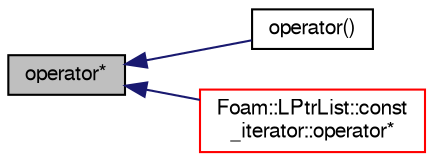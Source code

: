 digraph "operator*"
{
  bgcolor="transparent";
  edge [fontname="FreeSans",fontsize="10",labelfontname="FreeSans",labelfontsize="10"];
  node [fontname="FreeSans",fontsize="10",shape=record];
  rankdir="LR";
  Node1 [label="operator*",height=0.2,width=0.4,color="black", fillcolor="grey75", style="filled" fontcolor="black"];
  Node1 -> Node2 [dir="back",color="midnightblue",fontsize="10",style="solid",fontname="FreeSans"];
  Node2 [label="operator()",height=0.2,width=0.4,color="black",URL="$a00334.html#ab265179f2c0d5498a8996b5a1881279f"];
  Node1 -> Node3 [dir="back",color="midnightblue",fontsize="10",style="solid",fontname="FreeSans"];
  Node3 [label="Foam::LPtrList::const\l_iterator::operator*",height=0.2,width=0.4,color="red",URL="$a00335.html#a4d63736950e982ee8a64e635fe3182be"];
}
